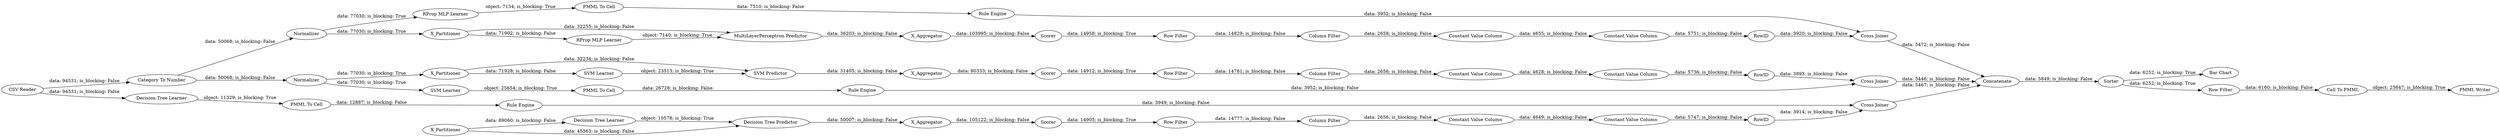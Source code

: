 digraph {
	"-1422956668130715571_9" [label="Row Filter"]
	"4578192433754059246_39" [label="Cross Joiner"]
	"6904451301918834315_302" [label="PMML Writer"]
	"4483846089808192829_293" [label=RowID]
	"-2041222290343915023_34" [label="Rule Engine"]
	"6904451301918834315_298" [label=Concatenate]
	"-34284811237355978_34" [label="Rule Engine"]
	"6904451301918834315_303" [label="Bar Chart"]
	"7593832752341412710_9" [label="Row Filter"]
	"6904451301918834315_300" [label="Row Filter"]
	"-728171991400074819_35" [label="Rule Engine"]
	"4578192433754059246_32" [label="SVM Predictor"]
	"1843756193989672923_38" [label="Cross Joiner"]
	"-1422956668130715571_292" [label="Constant Value Column"]
	"4483846089808192829_294" [label="Column Filter"]
	"-436715259962087844_3" [label=Normalizer]
	"-436715259962087844_6" [label="MultiLayerPerceptron Predictor"]
	"7593832752341412710_294" [label="Column Filter"]
	"-2041222290343915023_28" [label="PMML To Cell"]
	"-34284811237355978_22" [label="PMML To Cell"]
	"-728171991400074819_34" [label="PMML To Cell"]
	"4578192433754059246_31" [label="SVM Learner"]
	"-1422956668130715571_290" [label="Constant Value Column"]
	"1843756193989672923_39" [label=Scorer]
	"-728171991400074819_33" [label="SVM Learner"]
	"6904451301918834315_301" [label="Cell To PMML"]
	"4483846089808192829_292" [label="Constant Value Column"]
	"7593832752341412710_293" [label=RowID]
	"-436715259962087844_5" [label="RProp MLP Learner"]
	"-1422956668130715571_294" [label="Column Filter"]
	"6904451301918834315_1" [label="CSV Reader"]
	"6904451301918834315_299" [label=Sorter]
	"-436715259962087844_7" [label=X_Aggregator]
	"-1422956668130715571_293" [label=RowID]
	"-34284811237355978_35" [label="RProp MLP Learner"]
	"4483846089808192829_290" [label="Constant Value Column"]
	"1843756193989672923_309" [label=X_Partitioner]
	"-436715259962087844_295" [label="Cross Joiner"]
	"1843756193989672923_32" [label="Decision Tree Predictor"]
	"4483846089808192829_9" [label="Row Filter"]
	"7593832752341412710_292" [label="Constant Value Column"]
	"-436715259962087844_4" [label=X_Partitioner]
	"1843756193989672923_7" [label=X_Aggregator]
	"4578192433754059246_41" [label=Scorer]
	"4578192433754059246_7" [label=X_Aggregator]
	"-2041222290343915023_33" [label="Decision Tree Learner"]
	"6904451301918834315_2" [label="Category To Number"]
	"4578192433754059246_40" [label=Normalizer]
	"1843756193989672923_31" [label="Decision Tree Learner"]
	"-436715259962087844_8" [label=Scorer]
	"7593832752341412710_290" [label="Constant Value Column"]
	"4578192433754059246_305" [label=X_Partitioner]
	"7593832752341412710_290" -> "7593832752341412710_292" [label="data: 4628; is_blocking: False"]
	"-1422956668130715571_293" -> "1843756193989672923_38" [label="data: 3914; is_blocking: False"]
	"4578192433754059246_32" -> "4578192433754059246_7" [label="data: 31405; is_blocking: False"]
	"1843756193989672923_309" -> "1843756193989672923_32" [label="data: 45363; is_blocking: False"]
	"-436715259962087844_3" -> "-34284811237355978_35" [label="data: 77030; is_blocking: True"]
	"-34284811237355978_34" -> "-436715259962087844_295" [label="data: 3952; is_blocking: False"]
	"6904451301918834315_1" -> "6904451301918834315_2" [label="data: 94531; is_blocking: False"]
	"-1422956668130715571_294" -> "-1422956668130715571_290" [label="data: 2656; is_blocking: False"]
	"-728171991400074819_33" -> "-728171991400074819_34" [label="object: 25654; is_blocking: True"]
	"6904451301918834315_299" -> "6904451301918834315_303" [label="data: 6252; is_blocking: True"]
	"6904451301918834315_299" -> "6904451301918834315_300" [label="data: 6252; is_blocking: True"]
	"-2041222290343915023_28" -> "-2041222290343915023_34" [label="data: 12887; is_blocking: False"]
	"6904451301918834315_300" -> "6904451301918834315_301" [label="data: 6160; is_blocking: False"]
	"4483846089808192829_292" -> "4483846089808192829_293" [label="data: 5751; is_blocking: False"]
	"4483846089808192829_294" -> "4483846089808192829_290" [label="data: 2658; is_blocking: False"]
	"7593832752341412710_9" -> "7593832752341412710_294" [label="data: 14781; is_blocking: False"]
	"-1422956668130715571_290" -> "-1422956668130715571_292" [label="data: 4649; is_blocking: False"]
	"1843756193989672923_31" -> "1843756193989672923_32" [label="object: 10578; is_blocking: True"]
	"4483846089808192829_9" -> "4483846089808192829_294" [label="data: 14829; is_blocking: False"]
	"-436715259962087844_8" -> "4483846089808192829_9" [label="data: 14958; is_blocking: True"]
	"4578192433754059246_40" -> "-728171991400074819_33" [label="data: 77030; is_blocking: True"]
	"6904451301918834315_2" -> "4578192433754059246_40" [label="data: 50068; is_blocking: False"]
	"4483846089808192829_290" -> "4483846089808192829_292" [label="data: 4655; is_blocking: False"]
	"4578192433754059246_7" -> "4578192433754059246_41" [label="data: 80333; is_blocking: False"]
	"6904451301918834315_301" -> "6904451301918834315_302" [label="object: 25647; is_blocking: True"]
	"-436715259962087844_295" -> "6904451301918834315_298" [label="data: 5472; is_blocking: False"]
	"6904451301918834315_1" -> "-2041222290343915023_33" [label="data: 94531; is_blocking: False"]
	"4578192433754059246_39" -> "6904451301918834315_298" [label="data: 5446; is_blocking: False"]
	"-2041222290343915023_34" -> "1843756193989672923_38" [label="data: 3949; is_blocking: False"]
	"1843756193989672923_39" -> "-1422956668130715571_9" [label="data: 14905; is_blocking: True"]
	"-436715259962087844_5" -> "-436715259962087844_6" [label="object: 7140; is_blocking: True"]
	"-2041222290343915023_33" -> "-2041222290343915023_28" [label="object: 11329; is_blocking: True"]
	"-728171991400074819_34" -> "-728171991400074819_35" [label="data: 26728; is_blocking: False"]
	"4483846089808192829_293" -> "-436715259962087844_295" [label="data: 3920; is_blocking: False"]
	"-34284811237355978_35" -> "-34284811237355978_22" [label="object: 7134; is_blocking: True"]
	"-436715259962087844_4" -> "-436715259962087844_5" [label="data: 71902; is_blocking: False"]
	"7593832752341412710_293" -> "4578192433754059246_39" [label="data: 3893; is_blocking: False"]
	"6904451301918834315_2" -> "-436715259962087844_3" [label="data: 50068; is_blocking: False"]
	"6904451301918834315_298" -> "6904451301918834315_299" [label="data: 5849; is_blocking: False"]
	"-436715259962087844_6" -> "-436715259962087844_7" [label="data: 36203; is_blocking: False"]
	"1843756193989672923_7" -> "1843756193989672923_39" [label="data: 105122; is_blocking: False"]
	"1843756193989672923_38" -> "6904451301918834315_298" [label="data: 5467; is_blocking: False"]
	"4578192433754059246_31" -> "4578192433754059246_32" [label="object: 23513; is_blocking: True"]
	"-728171991400074819_35" -> "4578192433754059246_39" [label="data: 3952; is_blocking: False"]
	"-436715259962087844_4" -> "-436715259962087844_6" [label="data: 32255; is_blocking: False"]
	"-436715259962087844_7" -> "-436715259962087844_8" [label="data: 103995; is_blocking: False"]
	"4578192433754059246_305" -> "4578192433754059246_32" [label="data: 32234; is_blocking: False"]
	"4578192433754059246_305" -> "4578192433754059246_31" [label="data: 71928; is_blocking: False"]
	"-1422956668130715571_9" -> "-1422956668130715571_294" [label="data: 14777; is_blocking: False"]
	"-436715259962087844_3" -> "-436715259962087844_4" [label="data: 77030; is_blocking: True"]
	"-34284811237355978_22" -> "-34284811237355978_34" [label="data: 7510; is_blocking: False"]
	"1843756193989672923_309" -> "1843756193989672923_31" [label="data: 89060; is_blocking: False"]
	"4578192433754059246_40" -> "4578192433754059246_305" [label="data: 77030; is_blocking: True"]
	"-1422956668130715571_292" -> "-1422956668130715571_293" [label="data: 5747; is_blocking: False"]
	"4578192433754059246_41" -> "7593832752341412710_9" [label="data: 14912; is_blocking: True"]
	"7593832752341412710_292" -> "7593832752341412710_293" [label="data: 5736; is_blocking: False"]
	"1843756193989672923_32" -> "1843756193989672923_7" [label="data: 50007; is_blocking: False"]
	"7593832752341412710_294" -> "7593832752341412710_290" [label="data: 2656; is_blocking: False"]
	rankdir=LR
}
